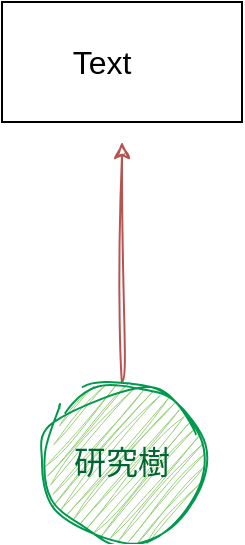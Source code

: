 <mxfile version="28.0.7">
  <diagram name="ページ1" id="wTlHIo6sLeb7OSHIV3Cw">
    <mxGraphModel dx="476" dy="727" grid="1" gridSize="10" guides="1" tooltips="1" connect="1" arrows="1" fold="1" page="1" pageScale="1" pageWidth="827" pageHeight="1169" math="0" shadow="0">
      <root>
        <mxCell id="0" />
        <mxCell id="1" parent="0" />
        <mxCell id="KPtWK-0P14Z7-rYizu1X-4" value="" style="edgeStyle=none;curved=1;rounded=0;orthogonalLoop=1;jettySize=auto;html=1;fontSize=12;sketch=1;curveFitting=1;jiggle=2;fillColor=#f8cecc;strokeColor=#b85450;" parent="1" source="KPtWK-0P14Z7-rYizu1X-1" edge="1">
          <mxGeometry relative="1" as="geometry">
            <mxPoint x="200" y="130" as="targetPoint" />
          </mxGeometry>
        </mxCell>
        <object label="" id="KPtWK-0P14Z7-rYizu1X-1">
          <mxCell style="ellipse;whiteSpace=wrap;html=1;labelBorderColor=#006633;labelBackgroundColor=#97D077;strokeColor=#00994D;fillColor=#97D077;sketch=1;curveFitting=1;jiggle=2;" parent="1" vertex="1">
            <mxGeometry x="160" y="250" width="80" height="80" as="geometry" />
          </mxCell>
        </object>
        <mxCell id="KPtWK-0P14Z7-rYizu1X-2" value="研究樹" style="text;strokeColor=none;align=center;fillColor=none;html=1;verticalAlign=middle;whiteSpace=wrap;rounded=0;fontSize=16;fontColor=#006633;" parent="1" vertex="1">
          <mxGeometry x="170" y="280" width="60" height="20" as="geometry" />
        </mxCell>
        <mxCell id="KPtWK-0P14Z7-rYizu1X-3" value="" style="whiteSpace=wrap;html=1;" parent="1" vertex="1">
          <mxGeometry x="140" y="60" width="120" height="60" as="geometry" />
        </mxCell>
        <mxCell id="KPtWK-0P14Z7-rYizu1X-9" value="Text" style="text;strokeColor=none;align=center;fillColor=none;html=1;verticalAlign=middle;whiteSpace=wrap;rounded=0;fontSize=16;" parent="1" vertex="1">
          <mxGeometry x="160" y="75" width="60" height="30" as="geometry" />
        </mxCell>
      </root>
    </mxGraphModel>
  </diagram>
</mxfile>
